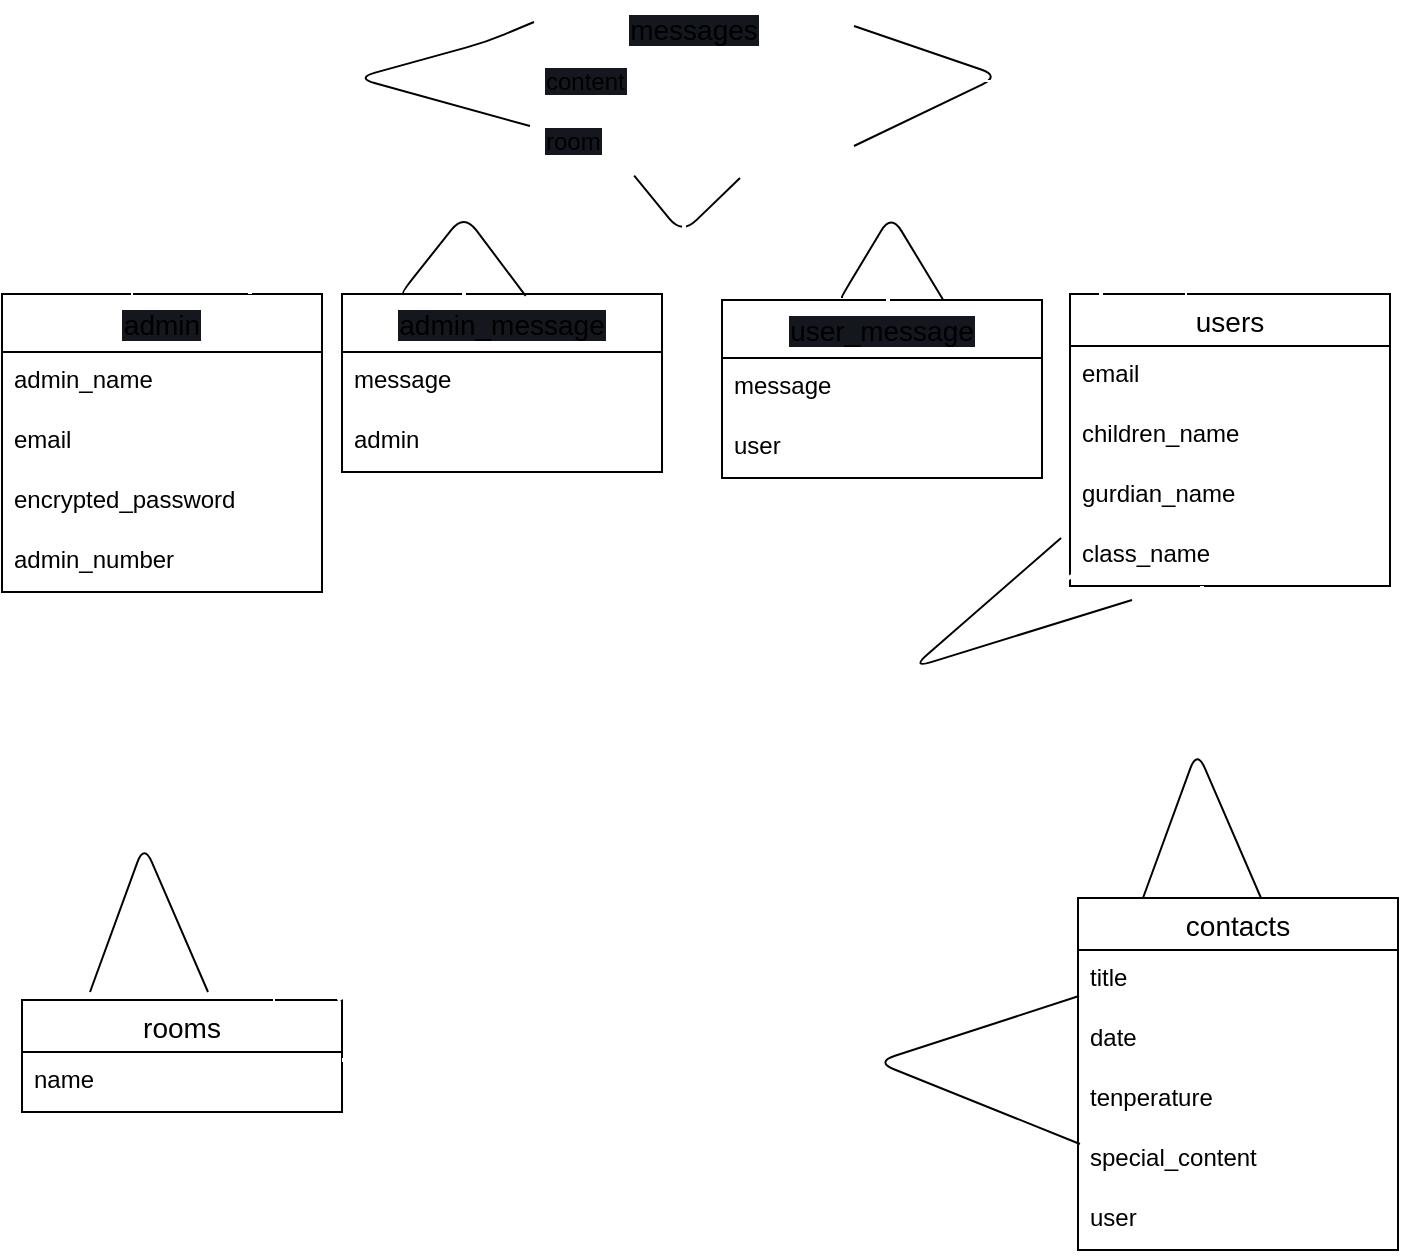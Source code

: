 <mxfile>
    <diagram id="0KjVXJa_P5sxPY5EKnft" name="ページ1">
        <mxGraphModel dx="794" dy="580" grid="0" gridSize="10" guides="1" tooltips="1" connect="1" arrows="1" fold="1" page="1" pageScale="1" pageWidth="827" pageHeight="1169" background="none" math="0" shadow="0">
            <root>
                <mxCell id="0"/>
                <mxCell id="1" parent="0"/>
                <mxCell id="n4j3y6uDZaaWSx5pnTUR-1" value="admin" style="swimlane;fontStyle=0;childLayout=stackLayout;horizontal=1;startSize=29;horizontalStack=0;resizeParent=1;resizeParentMax=0;resizeLast=0;collapsible=1;marginBottom=0;align=center;fontSize=14;labelBackgroundColor=#15171e;" parent="1" vertex="1">
                    <mxGeometry x="47" y="343" width="160" height="149" as="geometry">
                        <mxRectangle x="118" y="330" width="57" height="29" as="alternateBounds"/>
                    </mxGeometry>
                </mxCell>
                <mxCell id="n4j3y6uDZaaWSx5pnTUR-2" value="admin_name" style="text;strokeColor=none;fillColor=none;spacingLeft=4;spacingRight=4;overflow=hidden;rotatable=0;points=[[0,0.5],[1,0.5]];portConstraint=eastwest;fontSize=12;" parent="n4j3y6uDZaaWSx5pnTUR-1" vertex="1">
                    <mxGeometry y="29" width="160" height="30" as="geometry"/>
                </mxCell>
                <mxCell id="n4j3y6uDZaaWSx5pnTUR-3" value="email" style="text;strokeColor=none;fillColor=none;spacingLeft=4;spacingRight=4;overflow=hidden;rotatable=0;points=[[0,0.5],[1,0.5]];portConstraint=eastwest;fontSize=12;" parent="n4j3y6uDZaaWSx5pnTUR-1" vertex="1">
                    <mxGeometry y="59" width="160" height="30" as="geometry"/>
                </mxCell>
                <mxCell id="n4j3y6uDZaaWSx5pnTUR-5" value="encrypted_password" style="text;strokeColor=none;fillColor=none;spacingLeft=4;spacingRight=4;overflow=hidden;rotatable=0;points=[[0,0.5],[1,0.5]];portConstraint=eastwest;fontSize=12;" parent="n4j3y6uDZaaWSx5pnTUR-1" vertex="1">
                    <mxGeometry y="89" width="160" height="30" as="geometry"/>
                </mxCell>
                <mxCell id="n4j3y6uDZaaWSx5pnTUR-4" value="admin_number" style="text;strokeColor=none;fillColor=none;spacingLeft=4;spacingRight=4;overflow=hidden;rotatable=0;points=[[0,0.5],[1,0.5]];portConstraint=eastwest;fontSize=12;" parent="n4j3y6uDZaaWSx5pnTUR-1" vertex="1">
                    <mxGeometry y="119" width="160" height="30" as="geometry"/>
                </mxCell>
                <mxCell id="n4j3y6uDZaaWSx5pnTUR-6" value="users" style="swimlane;fontStyle=0;childLayout=stackLayout;horizontal=1;startSize=26;horizontalStack=0;resizeParent=1;resizeParentMax=0;resizeLast=0;collapsible=1;marginBottom=0;align=center;fontSize=14;labelBackgroundColor=none;" parent="1" vertex="1">
                    <mxGeometry x="581" y="343" width="160" height="146" as="geometry"/>
                </mxCell>
                <mxCell id="n4j3y6uDZaaWSx5pnTUR-7" value="email" style="text;strokeColor=none;fillColor=none;spacingLeft=4;spacingRight=4;overflow=hidden;rotatable=0;points=[[0,0.5],[1,0.5]];portConstraint=eastwest;fontSize=12;labelBackgroundColor=none;" parent="n4j3y6uDZaaWSx5pnTUR-6" vertex="1">
                    <mxGeometry y="26" width="160" height="30" as="geometry"/>
                </mxCell>
                <mxCell id="n4j3y6uDZaaWSx5pnTUR-8" value="children_name" style="text;strokeColor=none;fillColor=none;spacingLeft=4;spacingRight=4;overflow=hidden;rotatable=0;points=[[0,0.5],[1,0.5]];portConstraint=eastwest;fontSize=12;labelBackgroundColor=none;" parent="n4j3y6uDZaaWSx5pnTUR-6" vertex="1">
                    <mxGeometry y="56" width="160" height="30" as="geometry"/>
                </mxCell>
                <mxCell id="n4j3y6uDZaaWSx5pnTUR-9" value="gurdian_name" style="text;strokeColor=none;fillColor=none;spacingLeft=4;spacingRight=4;overflow=hidden;rotatable=0;points=[[0,0.5],[1,0.5]];portConstraint=eastwest;fontSize=12;labelBackgroundColor=none;" parent="n4j3y6uDZaaWSx5pnTUR-6" vertex="1">
                    <mxGeometry y="86" width="160" height="30" as="geometry"/>
                </mxCell>
                <mxCell id="n4j3y6uDZaaWSx5pnTUR-11" value="class_name" style="text;strokeColor=none;fillColor=none;spacingLeft=4;spacingRight=4;overflow=hidden;rotatable=0;points=[[0,0.5],[1,0.5]];portConstraint=eastwest;fontSize=12;labelBackgroundColor=none;" parent="n4j3y6uDZaaWSx5pnTUR-6" vertex="1">
                    <mxGeometry y="116" width="160" height="30" as="geometry"/>
                </mxCell>
                <mxCell id="n4j3y6uDZaaWSx5pnTUR-12" value="contacts" style="swimlane;fontStyle=0;childLayout=stackLayout;horizontal=1;startSize=26;horizontalStack=0;resizeParent=1;resizeParentMax=0;resizeLast=0;collapsible=1;marginBottom=0;align=center;fontSize=14;labelBackgroundColor=none;" parent="1" vertex="1">
                    <mxGeometry x="585" y="645" width="160" height="176" as="geometry"/>
                </mxCell>
                <mxCell id="n4j3y6uDZaaWSx5pnTUR-13" value="title" style="text;strokeColor=none;fillColor=none;spacingLeft=4;spacingRight=4;overflow=hidden;rotatable=0;points=[[0,0.5],[1,0.5]];portConstraint=eastwest;fontSize=12;labelBackgroundColor=none;" parent="n4j3y6uDZaaWSx5pnTUR-12" vertex="1">
                    <mxGeometry y="26" width="160" height="30" as="geometry"/>
                </mxCell>
                <mxCell id="n4j3y6uDZaaWSx5pnTUR-14" value="date" style="text;strokeColor=none;fillColor=none;spacingLeft=4;spacingRight=4;overflow=hidden;rotatable=0;points=[[0,0.5],[1,0.5]];portConstraint=eastwest;fontSize=12;labelBackgroundColor=none;" parent="n4j3y6uDZaaWSx5pnTUR-12" vertex="1">
                    <mxGeometry y="56" width="160" height="30" as="geometry"/>
                </mxCell>
                <mxCell id="n4j3y6uDZaaWSx5pnTUR-16" value="tenperature" style="text;strokeColor=none;fillColor=none;spacingLeft=4;spacingRight=4;overflow=hidden;rotatable=0;points=[[0,0.5],[1,0.5]];portConstraint=eastwest;fontSize=12;labelBackgroundColor=none;" parent="n4j3y6uDZaaWSx5pnTUR-12" vertex="1">
                    <mxGeometry y="86" width="160" height="30" as="geometry"/>
                </mxCell>
                <mxCell id="n4j3y6uDZaaWSx5pnTUR-15" value="special_content" style="text;strokeColor=none;fillColor=none;spacingLeft=4;spacingRight=4;overflow=hidden;rotatable=0;points=[[0,0.5],[1,0.5]];portConstraint=eastwest;fontSize=12;labelBackgroundColor=none;" parent="n4j3y6uDZaaWSx5pnTUR-12" vertex="1">
                    <mxGeometry y="116" width="160" height="30" as="geometry"/>
                </mxCell>
                <mxCell id="n4j3y6uDZaaWSx5pnTUR-17" value="user" style="text;strokeColor=none;fillColor=none;spacingLeft=4;spacingRight=4;overflow=hidden;rotatable=0;points=[[0,0.5],[1,0.5]];portConstraint=eastwest;fontSize=12;labelBackgroundColor=none;" parent="n4j3y6uDZaaWSx5pnTUR-12" vertex="1">
                    <mxGeometry y="146" width="160" height="30" as="geometry"/>
                </mxCell>
                <mxCell id="n4j3y6uDZaaWSx5pnTUR-19" value="rooms" style="swimlane;fontStyle=0;childLayout=stackLayout;horizontal=1;startSize=26;horizontalStack=0;resizeParent=1;resizeParentMax=0;resizeLast=0;collapsible=1;marginBottom=0;align=center;fontSize=14;labelBackgroundColor=none;" parent="1" vertex="1">
                    <mxGeometry x="57" y="696" width="160" height="56" as="geometry"/>
                </mxCell>
                <mxCell id="n4j3y6uDZaaWSx5pnTUR-20" value="name" style="text;strokeColor=none;fillColor=none;spacingLeft=4;spacingRight=4;overflow=hidden;rotatable=0;points=[[0,0.5],[1,0.5]];portConstraint=eastwest;fontSize=12;labelBackgroundColor=none;" parent="n4j3y6uDZaaWSx5pnTUR-19" vertex="1">
                    <mxGeometry y="26" width="160" height="30" as="geometry"/>
                </mxCell>
                <mxCell id="n4j3y6uDZaaWSx5pnTUR-43" value="messages" style="swimlane;fontStyle=0;childLayout=stackLayout;horizontal=1;startSize=26;horizontalStack=0;resizeParent=1;resizeParentMax=0;resizeLast=0;collapsible=1;marginBottom=0;align=center;fontSize=14;labelBackgroundColor=#15171e;strokeColor=#FFFFFF;" parent="1" vertex="1">
                    <mxGeometry x="313" y="197" width="160" height="86" as="geometry"/>
                </mxCell>
                <mxCell id="n4j3y6uDZaaWSx5pnTUR-44" value="content" style="text;strokeColor=none;fillColor=none;spacingLeft=4;spacingRight=4;overflow=hidden;rotatable=0;points=[[0,0.5],[1,0.5]];portConstraint=eastwest;fontSize=12;labelBackgroundColor=#15171e;" parent="n4j3y6uDZaaWSx5pnTUR-43" vertex="1">
                    <mxGeometry y="26" width="160" height="30" as="geometry"/>
                </mxCell>
                <mxCell id="n4j3y6uDZaaWSx5pnTUR-45" value="room" style="text;strokeColor=none;fillColor=none;spacingLeft=4;spacingRight=4;overflow=hidden;rotatable=0;points=[[0,0.5],[1,0.5]];portConstraint=eastwest;fontSize=12;labelBackgroundColor=#15171e;" parent="n4j3y6uDZaaWSx5pnTUR-43" vertex="1">
                    <mxGeometry y="56" width="160" height="30" as="geometry"/>
                </mxCell>
                <mxCell id="n4j3y6uDZaaWSx5pnTUR-69" value="" style="endArrow=none;html=1;strokeColor=default;exitX=1;exitY=0.5;exitDx=0;exitDy=0;entryX=1;entryY=0.5;entryDx=0;entryDy=0;" parent="n4j3y6uDZaaWSx5pnTUR-43" edge="1">
                    <mxGeometry width="50" height="50" relative="1" as="geometry">
                        <mxPoint x="160" y="72" as="sourcePoint"/>
                        <mxPoint x="160" y="12" as="targetPoint"/>
                        <Array as="points">
                            <mxPoint x="233" y="37"/>
                        </Array>
                    </mxGeometry>
                </mxCell>
                <mxCell id="n4j3y6uDZaaWSx5pnTUR-86" value="" style="endArrow=none;html=1;strokeColor=default;exitX=0.313;exitY=1.028;exitDx=0;exitDy=0;exitPerimeter=0;" parent="n4j3y6uDZaaWSx5pnTUR-43" source="n4j3y6uDZaaWSx5pnTUR-45" edge="1">
                    <mxGeometry width="50" height="50" relative="1" as="geometry">
                        <mxPoint x="24.96" y="89" as="sourcePoint"/>
                        <mxPoint x="103" y="88" as="targetPoint"/>
                        <Array as="points">
                            <mxPoint x="74" y="116"/>
                        </Array>
                    </mxGeometry>
                </mxCell>
                <mxCell id="n4j3y6uDZaaWSx5pnTUR-61" value="" style="shape=partialRectangle;whiteSpace=wrap;html=1;bottom=0;right=0;fillColor=none;labelBackgroundColor=#15171e;strokeColor=#FFFFFF;" parent="1" vertex="1">
                    <mxGeometry x="112" y="236" width="199" height="108" as="geometry"/>
                </mxCell>
                <mxCell id="n4j3y6uDZaaWSx5pnTUR-62" value="" style="line;strokeWidth=4;html=1;perimeter=backbonePerimeter;points=[];outlineConnect=0;labelBackgroundColor=#15171e;strokeColor=#FFFFFF;" parent="1" vertex="1">
                    <mxGeometry x="97" y="311" width="46" height="10" as="geometry"/>
                </mxCell>
                <mxCell id="n4j3y6uDZaaWSx5pnTUR-65" value="" style="endArrow=none;html=1;strokeColor=default;exitX=1;exitY=0.5;exitDx=0;exitDy=0;entryX=0;entryY=0.5;entryDx=0;entryDy=0;" parent="1" edge="1">
                    <mxGeometry width="50" height="50" relative="1" as="geometry">
                        <mxPoint x="311" y="259" as="sourcePoint"/>
                        <mxPoint x="313" y="207" as="targetPoint"/>
                        <Array as="points">
                            <mxPoint x="224" y="235"/>
                            <mxPoint x="289" y="217"/>
                        </Array>
                    </mxGeometry>
                </mxCell>
                <mxCell id="n4j3y6uDZaaWSx5pnTUR-66" value="" style="shape=partialRectangle;whiteSpace=wrap;html=1;bottom=0;right=0;fillColor=none;labelBackgroundColor=#15171e;strokeColor=#FFFFFF;rotation=90;" parent="1" vertex="1">
                    <mxGeometry x="504" y="208.5" width="107" height="163" as="geometry"/>
                </mxCell>
                <mxCell id="n4j3y6uDZaaWSx5pnTUR-67" value="" style="line;strokeWidth=4;html=1;perimeter=backbonePerimeter;points=[];outlineConnect=0;labelBackgroundColor=#15171e;strokeColor=#FFFFFF;" parent="1" vertex="1">
                    <mxGeometry x="621" y="308" width="46" height="10" as="geometry"/>
                </mxCell>
                <mxCell id="n4j3y6uDZaaWSx5pnTUR-70" value="" style="line;strokeWidth=2;direction=south;html=1;labelBackgroundColor=#15171e;strokeColor=#FFFFFF;" parent="1" vertex="1">
                    <mxGeometry x="113" y="495" width="10" height="197" as="geometry"/>
                </mxCell>
                <mxCell id="n4j3y6uDZaaWSx5pnTUR-71" value="" style="line;strokeWidth=4;html=1;perimeter=backbonePerimeter;points=[];outlineConnect=0;labelBackgroundColor=#15171e;strokeColor=#FFFFFF;" parent="1" vertex="1">
                    <mxGeometry x="91" y="517" width="46" height="10" as="geometry"/>
                </mxCell>
                <mxCell id="n4j3y6uDZaaWSx5pnTUR-72" value="" style="endArrow=none;html=1;strokeColor=default;" parent="1" edge="1">
                    <mxGeometry width="50" height="50" relative="1" as="geometry">
                        <mxPoint x="91" y="692" as="sourcePoint"/>
                        <mxPoint x="150" y="692" as="targetPoint"/>
                        <Array as="points">
                            <mxPoint x="118" y="618"/>
                        </Array>
                    </mxGeometry>
                </mxCell>
                <mxCell id="n4j3y6uDZaaWSx5pnTUR-73" value="" style="line;strokeWidth=2;html=1;labelBackgroundColor=#15171e;strokeColor=#FFFFFF;" parent="1" vertex="1">
                    <mxGeometry x="217" y="721" width="365" height="10" as="geometry"/>
                </mxCell>
                <mxCell id="n4j3y6uDZaaWSx5pnTUR-74" value="" style="line;strokeWidth=2;direction=south;html=1;labelBackgroundColor=#15171e;strokeColor=#FFFFFF;" parent="1" vertex="1">
                    <mxGeometry x="247" y="700.5" width="10" height="47" as="geometry"/>
                </mxCell>
                <mxCell id="n4j3y6uDZaaWSx5pnTUR-76" value="" style="endArrow=none;html=1;strokeColor=default;exitX=0.006;exitY=0.233;exitDx=0;exitDy=0;exitPerimeter=0;" parent="1" source="n4j3y6uDZaaWSx5pnTUR-15" edge="1">
                    <mxGeometry width="50" height="50" relative="1" as="geometry">
                        <mxPoint x="535.5" y="744" as="sourcePoint"/>
                        <mxPoint x="585.5" y="694" as="targetPoint"/>
                        <Array as="points">
                            <mxPoint x="484" y="727"/>
                        </Array>
                    </mxGeometry>
                </mxCell>
                <mxCell id="n4j3y6uDZaaWSx5pnTUR-77" value="" style="line;strokeWidth=2;html=1;labelBackgroundColor=#15171e;strokeColor=#FFFFFF;rotation=-30;" parent="1" vertex="1">
                    <mxGeometry x="186.29" y="584.91" width="424.35" height="10" as="geometry"/>
                </mxCell>
                <mxCell id="n4j3y6uDZaaWSx5pnTUR-78" value="" style="line;strokeWidth=2;html=1;labelBackgroundColor=#15171e;strokeColor=#FFFFFF;rotation=60;" parent="1" vertex="1">
                    <mxGeometry x="250" y="647" width="64" height="10" as="geometry"/>
                </mxCell>
                <mxCell id="n4j3y6uDZaaWSx5pnTUR-80" value="" style="line;strokeWidth=2;direction=south;html=1;labelBackgroundColor=#15171e;strokeColor=#FFFFFF;" parent="1" vertex="1">
                    <mxGeometry x="642" y="489" width="10" height="153" as="geometry"/>
                </mxCell>
                <mxCell id="n4j3y6uDZaaWSx5pnTUR-81" value="" style="line;strokeWidth=4;html=1;perimeter=backbonePerimeter;points=[];outlineConnect=0;labelBackgroundColor=#15171e;strokeColor=#FFFFFF;" parent="1" vertex="1">
                    <mxGeometry x="619" y="505" width="46" height="10" as="geometry"/>
                </mxCell>
                <mxCell id="n4j3y6uDZaaWSx5pnTUR-82" value="" style="endArrow=none;html=1;strokeColor=default;" parent="1" edge="1">
                    <mxGeometry width="50" height="50" relative="1" as="geometry">
                        <mxPoint x="617.5" y="645" as="sourcePoint"/>
                        <mxPoint x="676.5" y="645" as="targetPoint"/>
                        <Array as="points">
                            <mxPoint x="644.5" y="571"/>
                        </Array>
                    </mxGeometry>
                </mxCell>
                <mxCell id="n4j3y6uDZaaWSx5pnTUR-83" value="" style="shape=partialRectangle;whiteSpace=wrap;html=1;bottom=0;right=0;fillColor=none;labelBackgroundColor=#15171e;strokeColor=#FFFFFF;" parent="1" vertex="1">
                    <mxGeometry x="183" y="536" width="205" height="160" as="geometry"/>
                </mxCell>
                <mxCell id="n4j3y6uDZaaWSx5pnTUR-84" value="" style="line;strokeWidth=2;direction=south;html=1;labelBackgroundColor=#15171e;strokeColor=#FFFFFF;" parent="1" vertex="1">
                    <mxGeometry x="383" y="290" width="10" height="246" as="geometry"/>
                </mxCell>
                <mxCell id="n4j3y6uDZaaWSx5pnTUR-85" value="" style="line;strokeWidth=4;html=1;perimeter=backbonePerimeter;points=[];outlineConnect=0;labelBackgroundColor=#15171e;strokeColor=#FFFFFF;" parent="1" vertex="1">
                    <mxGeometry x="157" y="592" width="46" height="10" as="geometry"/>
                </mxCell>
                <mxCell id="hDnne58tZFWrFsi8F65w-3" value="" style="endArrow=none;html=1;strokeColor=default;fontSize=19;fontColor=#FFFFFF;exitX=-0.028;exitY=1.2;exitDx=0;exitDy=0;exitPerimeter=0;" parent="1" source="n4j3y6uDZaaWSx5pnTUR-9" edge="1">
                    <mxGeometry width="50" height="50" relative="1" as="geometry">
                        <mxPoint x="551" y="458" as="sourcePoint"/>
                        <mxPoint x="612" y="496" as="targetPoint"/>
                        <Array as="points">
                            <mxPoint x="502" y="530"/>
                        </Array>
                    </mxGeometry>
                </mxCell>
                <mxCell id="3" value="admin_message" style="swimlane;fontStyle=0;childLayout=stackLayout;horizontal=1;startSize=29;horizontalStack=0;resizeParent=1;resizeParentMax=0;resizeLast=0;collapsible=1;marginBottom=0;align=center;fontSize=14;labelBackgroundColor=#15171e;" vertex="1" parent="1">
                    <mxGeometry x="217" y="343" width="160" height="89" as="geometry">
                        <mxRectangle x="118" y="330" width="57" height="29" as="alternateBounds"/>
                    </mxGeometry>
                </mxCell>
                <mxCell id="4" value="message" style="text;strokeColor=none;fillColor=none;spacingLeft=4;spacingRight=4;overflow=hidden;rotatable=0;points=[[0,0.5],[1,0.5]];portConstraint=eastwest;fontSize=12;" vertex="1" parent="3">
                    <mxGeometry y="29" width="160" height="30" as="geometry"/>
                </mxCell>
                <mxCell id="5" value="admin" style="text;strokeColor=none;fillColor=none;spacingLeft=4;spacingRight=4;overflow=hidden;rotatable=0;points=[[0,0.5],[1,0.5]];portConstraint=eastwest;fontSize=12;" vertex="1" parent="3">
                    <mxGeometry y="59" width="160" height="30" as="geometry"/>
                </mxCell>
                <mxCell id="8" value="user_message" style="swimlane;fontStyle=0;childLayout=stackLayout;horizontal=1;startSize=29;horizontalStack=0;resizeParent=1;resizeParentMax=0;resizeLast=0;collapsible=1;marginBottom=0;align=center;fontSize=14;labelBackgroundColor=#15171e;" vertex="1" parent="1">
                    <mxGeometry x="407" y="346" width="160" height="89" as="geometry">
                        <mxRectangle x="118" y="330" width="57" height="29" as="alternateBounds"/>
                    </mxGeometry>
                </mxCell>
                <mxCell id="9" value="message" style="text;strokeColor=none;fillColor=none;spacingLeft=4;spacingRight=4;overflow=hidden;rotatable=0;points=[[0,0.5],[1,0.5]];portConstraint=eastwest;fontSize=12;" vertex="1" parent="8">
                    <mxGeometry y="29" width="160" height="30" as="geometry"/>
                </mxCell>
                <mxCell id="10" value="user" style="text;strokeColor=none;fillColor=none;spacingLeft=4;spacingRight=4;overflow=hidden;rotatable=0;points=[[0,0.5],[1,0.5]];portConstraint=eastwest;fontSize=12;" vertex="1" parent="8">
                    <mxGeometry y="59" width="160" height="30" as="geometry"/>
                </mxCell>
                <mxCell id="11" value="" style="line;strokeWidth=2;direction=south;html=1;labelBackgroundColor=#15171e;strokeColor=#FFFFFF;" vertex="1" parent="1">
                    <mxGeometry x="273" y="304" width="10" height="40" as="geometry"/>
                </mxCell>
                <mxCell id="12" value="" style="line;strokeWidth=2;direction=south;html=1;labelBackgroundColor=#15171e;strokeColor=#FFFFFF;" vertex="1" parent="1">
                    <mxGeometry x="166" y="303" width="10" height="40" as="geometry"/>
                </mxCell>
                <mxCell id="13" value="" style="line;strokeWidth=2;direction=south;html=1;labelBackgroundColor=#15171e;strokeColor=#FFFFFF;rotation=90;" vertex="1" parent="1">
                    <mxGeometry x="220.4" y="251.25" width="10" height="107.5" as="geometry"/>
                </mxCell>
                <mxCell id="15" value="" style="line;strokeWidth=4;html=1;perimeter=backbonePerimeter;points=[];outlineConnect=0;labelBackgroundColor=#15171e;strokeColor=#FFFFFF;" vertex="1" parent="1">
                    <mxGeometry x="152" y="319" width="46" height="10" as="geometry"/>
                </mxCell>
                <mxCell id="16" value="" style="endArrow=none;html=1;strokeColor=default;exitX=0.989;exitY=0.999;exitDx=0;exitDy=0;exitPerimeter=0;entryX=0.195;entryY=0.003;entryDx=0;entryDy=0;entryPerimeter=0;" edge="1" parent="1" source="n4j3y6uDZaaWSx5pnTUR-61" target="3">
                    <mxGeometry width="50" height="50" relative="1" as="geometry">
                        <mxPoint x="313" y="407" as="sourcePoint"/>
                        <mxPoint x="224" y="343" as="targetPoint"/>
                        <Array as="points">
                            <mxPoint x="278" y="303"/>
                            <mxPoint x="247" y="342"/>
                        </Array>
                    </mxGeometry>
                </mxCell>
                <mxCell id="17" value="" style="line;strokeWidth=2;direction=south;html=1;labelBackgroundColor=#15171e;strokeColor=#FFFFFF;rotation=90;" vertex="1" parent="1">
                    <mxGeometry x="538" y="253.25" width="10" height="107.5" as="geometry"/>
                </mxCell>
                <mxCell id="18" value="" style="line;strokeWidth=2;direction=south;html=1;labelBackgroundColor=#15171e;strokeColor=#FFFFFF;" vertex="1" parent="1">
                    <mxGeometry x="485" y="307" width="10" height="40" as="geometry"/>
                </mxCell>
                <mxCell id="21" value="" style="line;strokeWidth=2;direction=south;html=1;labelBackgroundColor=#15171e;strokeColor=#FFFFFF;" vertex="1" parent="1">
                    <mxGeometry x="591" y="306" width="11" height="40" as="geometry"/>
                </mxCell>
                <mxCell id="22" value="" style="line;strokeWidth=4;html=1;perimeter=backbonePerimeter;points=[];outlineConnect=0;labelBackgroundColor=#15171e;strokeColor=#FFFFFF;" vertex="1" parent="1">
                    <mxGeometry x="575" y="319" width="46" height="10" as="geometry"/>
                </mxCell>
                <mxCell id="24" value="" style="endArrow=none;html=1;strokeColor=default;exitX=1.02;exitY=0.746;exitDx=0;exitDy=0;exitPerimeter=0;" edge="1" parent="1" source="n4j3y6uDZaaWSx5pnTUR-66">
                    <mxGeometry width="50" height="50" relative="1" as="geometry">
                        <mxPoint x="551" y="346" as="sourcePoint"/>
                        <mxPoint x="467" y="345" as="targetPoint"/>
                        <Array as="points">
                            <mxPoint x="491.6" y="303"/>
                            <mxPoint x="467" y="344"/>
                        </Array>
                    </mxGeometry>
                </mxCell>
                <mxCell id="25" value="" style="line;strokeWidth=2;direction=south;html=1;labelBackgroundColor=#15171e;strokeColor=#FFFFFF;" vertex="1" parent="1">
                    <mxGeometry x="342" y="283" width="10" height="59" as="geometry"/>
                </mxCell>
                <mxCell id="26" value="" style="line;strokeWidth=4;html=1;perimeter=backbonePerimeter;points=[];outlineConnect=0;labelBackgroundColor=#15171e;strokeColor=#FFFFFF;" vertex="1" parent="1">
                    <mxGeometry x="335.5" y="290" width="23" height="10" as="geometry"/>
                </mxCell>
                <mxCell id="27" value="" style="line;strokeWidth=4;html=1;perimeter=backbonePerimeter;points=[];outlineConnect=0;labelBackgroundColor=#15171e;strokeColor=#FFFFFF;" vertex="1" parent="1">
                    <mxGeometry x="335.5" y="322" width="23" height="10" as="geometry"/>
                </mxCell>
                <mxCell id="29" value="" style="line;strokeWidth=2;direction=south;html=1;labelBackgroundColor=#15171e;strokeColor=#FFFFFF;" vertex="1" parent="1">
                    <mxGeometry x="431.5" y="285.5" width="10" height="59" as="geometry"/>
                </mxCell>
                <mxCell id="30" value="" style="line;strokeWidth=4;html=1;perimeter=backbonePerimeter;points=[];outlineConnect=0;labelBackgroundColor=#15171e;strokeColor=#FFFFFF;" vertex="1" parent="1">
                    <mxGeometry x="425" y="292.5" width="23" height="10" as="geometry"/>
                </mxCell>
                <mxCell id="31" value="" style="line;strokeWidth=4;html=1;perimeter=backbonePerimeter;points=[];outlineConnect=0;labelBackgroundColor=#15171e;strokeColor=#FFFFFF;" vertex="1" parent="1">
                    <mxGeometry x="425" y="324.5" width="23" height="10" as="geometry"/>
                </mxCell>
            </root>
        </mxGraphModel>
    </diagram>
    <diagram id="EGIXLP0hyxXLQE8NL8Wy" name="ページ2">
        <mxGraphModel dx="715" dy="522" grid="0" gridSize="10" guides="1" tooltips="1" connect="1" arrows="1" fold="1" page="1" pageScale="1" pageWidth="827" pageHeight="1169" math="0" shadow="0">
            <root>
                <mxCell id="0"/>
                <mxCell id="1" parent="0"/>
                <mxCell id="xE9cMzHePD2Rr5IPFey0-1" value="ホーム画面" style="rounded=1;arcSize=10;whiteSpace=wrap;html=1;align=center;labelBackgroundColor=#15171e;strokeColor=#FFFFFF;" parent="1" vertex="1">
                    <mxGeometry x="111" y="519" width="100" height="40" as="geometry"/>
                </mxCell>
                <mxCell id="2JMPOprGLFgqJLx3oHai-3" value="管理者ログインページ" style="rounded=1;arcSize=10;whiteSpace=wrap;html=1;align=center;labelBackgroundColor=#15171e;strokeColor=#FFFFFF;" parent="1" vertex="1">
                    <mxGeometry x="282" y="527" width="171" height="40" as="geometry"/>
                </mxCell>
                <mxCell id="2JMPOprGLFgqJLx3oHai-4" value="ユーザー新規登録ページ" style="rounded=1;arcSize=10;whiteSpace=wrap;html=1;align=center;labelBackgroundColor=#15171e;strokeColor=#FFFFFF;" parent="1" vertex="1">
                    <mxGeometry x="282" y="608" width="176" height="40" as="geometry"/>
                </mxCell>
                <mxCell id="2JMPOprGLFgqJLx3oHai-5" value="ユーザーログインページ" style="rounded=1;arcSize=10;whiteSpace=wrap;html=1;align=center;labelBackgroundColor=#15171e;strokeColor=#FFFFFF;" parent="1" vertex="1">
                    <mxGeometry x="284" y="689" width="174" height="40" as="geometry"/>
                </mxCell>
                <mxCell id="2JMPOprGLFgqJLx3oHai-6" value="チャット作成画面" style="rounded=1;arcSize=10;whiteSpace=wrap;html=1;align=center;labelBackgroundColor=#15171e;strokeColor=#FFFFFF;" parent="1" vertex="1">
                    <mxGeometry x="282" y="767" width="182" height="40" as="geometry"/>
                </mxCell>
                <mxCell id="2JMPOprGLFgqJLx3oHai-7" value="チャットルーム一覧" style="rounded=1;arcSize=10;whiteSpace=wrap;html=1;align=center;labelBackgroundColor=#15171e;strokeColor=#FFFFFF;" parent="1" vertex="1">
                    <mxGeometry x="282" y="855" width="185" height="40" as="geometry"/>
                </mxCell>
                <mxCell id="2JMPOprGLFgqJLx3oHai-8" value="各チャット画面" style="rounded=1;arcSize=10;whiteSpace=wrap;html=1;align=center;labelBackgroundColor=#15171e;strokeColor=#FFFFFF;" parent="1" vertex="1">
                    <mxGeometry x="571" y="857" width="100" height="40" as="geometry"/>
                </mxCell>
                <mxCell id="2JMPOprGLFgqJLx3oHai-14" value="" style="shape=table;startSize=0;container=1;collapsible=1;childLayout=tableLayout;fixedRows=1;rowLines=0;fontStyle=1;align=center;resizeLast=1;strokeColor=none;fillColor=#66FFFF;collapsible=0;labelBackgroundColor=default;fontColor=default;" parent="1" vertex="1">
                    <mxGeometry x="171" y="351" width="180" height="44" as="geometry"/>
                </mxCell>
                <mxCell id="2JMPOprGLFgqJLx3oHai-15" value="" style="shape=tableRow;horizontal=0;startSize=0;swimlaneHead=0;swimlaneBody=0;fillColor=none;collapsible=0;dropTarget=0;points=[[0,0.5],[1,0.5]];portConstraint=eastwest;top=0;left=0;right=0;bottom=0;labelBackgroundColor=#15171e;strokeColor=#FFFFFF;" parent="2JMPOprGLFgqJLx3oHai-14" vertex="1">
                    <mxGeometry width="180" height="44" as="geometry"/>
                </mxCell>
                <mxCell id="2JMPOprGLFgqJLx3oHai-16" value="" style="shape=partialRectangle;connectable=0;fillColor=none;top=0;left=0;bottom=0;right=0;editable=1;overflow=hidden;labelBackgroundColor=#15171e;strokeColor=#FFFFFF;" parent="2JMPOprGLFgqJLx3oHai-15" vertex="1">
                    <mxGeometry width="30" height="44" as="geometry">
                        <mxRectangle width="30" height="44" as="alternateBounds"/>
                    </mxGeometry>
                </mxCell>
                <mxCell id="2JMPOprGLFgqJLx3oHai-17" value="ユーザー画面" style="shape=partialRectangle;connectable=0;fillColor=none;top=0;left=0;bottom=0;right=0;align=left;spacingLeft=6;overflow=hidden;labelBackgroundColor=#66FFFF;strokeColor=#FFFFFF;fontColor=#000000;fontStyle=1;fontSize=19;" parent="2JMPOprGLFgqJLx3oHai-15" vertex="1">
                    <mxGeometry x="30" width="150" height="44" as="geometry">
                        <mxRectangle width="150" height="44" as="alternateBounds"/>
                    </mxGeometry>
                </mxCell>
                <mxCell id="N2ai3qSH_AvkBO3p6yKj-2" value="" style="line;strokeWidth=2;direction=south;html=1;labelBackgroundColor=#66FFFF;strokeColor=#FFFFFF;fontSize=19;fontColor=#000000;fillColor=#66FFFF;" parent="1" vertex="1">
                    <mxGeometry x="241.5" y="546" width="10" height="336" as="geometry"/>
                </mxCell>
                <mxCell id="N2ai3qSH_AvkBO3p6yKj-3" value="" style="line;strokeWidth=2;html=1;labelBackgroundColor=#66FFFF;strokeColor=#FFFFFF;fontSize=19;fontColor=#000000;fillColor=#66FFFF;" parent="1" vertex="1">
                    <mxGeometry x="247" y="876" width="35" height="10" as="geometry"/>
                </mxCell>
                <mxCell id="N2ai3qSH_AvkBO3p6yKj-4" value="" style="line;strokeWidth=2;html=1;labelBackgroundColor=#66FFFF;strokeColor=#FFFFFF;fontSize=19;fontColor=#000000;fillColor=#66FFFF;" parent="1" vertex="1">
                    <mxGeometry x="247" y="785" width="35" height="10" as="geometry"/>
                </mxCell>
                <mxCell id="N2ai3qSH_AvkBO3p6yKj-5" value="" style="line;strokeWidth=2;html=1;labelBackgroundColor=#66FFFF;strokeColor=#FFFFFF;fontSize=19;fontColor=#000000;fillColor=#66FFFF;" parent="1" vertex="1">
                    <mxGeometry x="247" y="710" width="35" height="10" as="geometry"/>
                </mxCell>
                <mxCell id="N2ai3qSH_AvkBO3p6yKj-6" value="" style="line;strokeWidth=2;html=1;labelBackgroundColor=#66FFFF;strokeColor=#FFFFFF;fontSize=19;fontColor=#000000;fillColor=#66FFFF;" parent="1" vertex="1">
                    <mxGeometry x="247" y="626" width="35" height="10" as="geometry"/>
                </mxCell>
                <mxCell id="N2ai3qSH_AvkBO3p6yKj-7" value="" style="line;strokeWidth=2;html=1;labelBackgroundColor=#66FFFF;strokeColor=#FFFFFF;fontSize=19;fontColor=#000000;fillColor=#66FFFF;" parent="1" vertex="1">
                    <mxGeometry x="213" y="542" width="69" height="10" as="geometry"/>
                </mxCell>
                <mxCell id="N2ai3qSH_AvkBO3p6yKj-9" value="" style="line;strokeWidth=2;html=1;labelBackgroundColor=#66FFFF;strokeColor=#FFFFFF;fontSize=19;fontColor=#000000;fillColor=#66FFFF;" parent="1" vertex="1">
                    <mxGeometry x="467" y="870" width="104" height="10" as="geometry"/>
                </mxCell>
            </root>
        </mxGraphModel>
    </diagram>
    <diagram name="ページ３" id="BrEA2q6b2GAOsI88DP8M">
        <mxGraphModel dx="715" dy="522" grid="0" gridSize="10" guides="1" tooltips="1" connect="1" arrows="1" fold="1" page="1" pageScale="1" pageWidth="827" pageHeight="1169" math="0" shadow="0">
            <root>
                <mxCell id="4MHLuctMkJhDraGOXIpa-0"/>
                <mxCell id="4MHLuctMkJhDraGOXIpa-1" parent="4MHLuctMkJhDraGOXIpa-0"/>
                <mxCell id="4MHLuctMkJhDraGOXIpa-2" value="一覧表示" style="rounded=1;arcSize=10;whiteSpace=wrap;html=1;align=center;labelBackgroundColor=#15171e;strokeColor=#FFFFFF;" parent="4MHLuctMkJhDraGOXIpa-1" vertex="1">
                    <mxGeometry x="63" y="173" width="100" height="40" as="geometry"/>
                </mxCell>
                <mxCell id="4MHLuctMkJhDraGOXIpa-3" value="管理者新規登録ページ" style="rounded=1;arcSize=10;whiteSpace=wrap;html=1;align=center;labelBackgroundColor=#15171e;strokeColor=#FFFFFF;" parent="4MHLuctMkJhDraGOXIpa-1" vertex="1">
                    <mxGeometry x="264" y="169" width="176" height="40" as="geometry"/>
                </mxCell>
                <mxCell id="4MHLuctMkJhDraGOXIpa-4" value="管理者ログインページ" style="rounded=1;arcSize=10;whiteSpace=wrap;html=1;align=center;labelBackgroundColor=#15171e;strokeColor=#FFFFFF;" parent="4MHLuctMkJhDraGOXIpa-1" vertex="1">
                    <mxGeometry x="262" y="251" width="171" height="40" as="geometry"/>
                </mxCell>
                <mxCell id="4MHLuctMkJhDraGOXIpa-7" value="新規チャット作成ページ" style="rounded=1;arcSize=10;whiteSpace=wrap;html=1;align=center;labelBackgroundColor=#15171e;strokeColor=#FFFFFF;" parent="4MHLuctMkJhDraGOXIpa-1" vertex="1">
                    <mxGeometry x="264" y="341" width="182" height="40" as="geometry"/>
                </mxCell>
                <mxCell id="4MHLuctMkJhDraGOXIpa-11" value="" style="shape=table;startSize=0;container=1;collapsible=1;childLayout=tableLayout;fixedRows=1;rowLines=0;fontStyle=1;align=center;resizeLast=1;strokeColor=none;fillColor=#66FFFF;collapsible=0;labelBackgroundColor=default;fontColor=default;" parent="4MHLuctMkJhDraGOXIpa-1" vertex="1">
                    <mxGeometry x="73" y="61" width="180" height="44" as="geometry"/>
                </mxCell>
                <mxCell id="4MHLuctMkJhDraGOXIpa-12" value="" style="shape=tableRow;horizontal=0;startSize=0;swimlaneHead=0;swimlaneBody=0;fillColor=none;collapsible=0;dropTarget=0;points=[[0,0.5],[1,0.5]];portConstraint=eastwest;top=0;left=0;right=0;bottom=0;labelBackgroundColor=#15171e;strokeColor=#FFFFFF;" parent="4MHLuctMkJhDraGOXIpa-11" vertex="1">
                    <mxGeometry width="180" height="44" as="geometry"/>
                </mxCell>
                <mxCell id="4MHLuctMkJhDraGOXIpa-13" value="" style="shape=partialRectangle;connectable=0;fillColor=none;top=0;left=0;bottom=0;right=0;editable=1;overflow=hidden;labelBackgroundColor=#15171e;strokeColor=#FFFFFF;" parent="4MHLuctMkJhDraGOXIpa-12" vertex="1">
                    <mxGeometry width="30" height="44" as="geometry">
                        <mxRectangle width="30" height="44" as="alternateBounds"/>
                    </mxGeometry>
                </mxCell>
                <mxCell id="4MHLuctMkJhDraGOXIpa-14" value="管理者画面" style="shape=partialRectangle;connectable=0;fillColor=none;top=0;left=0;bottom=0;right=0;align=left;spacingLeft=6;overflow=hidden;labelBackgroundColor=#66FFFF;strokeColor=#FFFFFF;fontColor=#000000;fontStyle=1;fontSize=19;" parent="4MHLuctMkJhDraGOXIpa-12" vertex="1">
                    <mxGeometry x="30" width="150" height="44" as="geometry">
                        <mxRectangle width="150" height="44" as="alternateBounds"/>
                    </mxGeometry>
                </mxCell>
                <mxCell id="jUr3q6sIjPKdnIPIXseY-1" value="チャット一覧ページ" style="rounded=1;arcSize=10;whiteSpace=wrap;html=1;align=center;labelBackgroundColor=#15171e;strokeColor=#FFFFFF;" parent="4MHLuctMkJhDraGOXIpa-1" vertex="1">
                    <mxGeometry x="262" y="427" width="184" height="40" as="geometry"/>
                </mxCell>
                <mxCell id="jUr3q6sIjPKdnIPIXseY-3" value="" style="line;strokeWidth=4;html=1;perimeter=backbonePerimeter;points=[];outlineConnect=0;labelBackgroundColor=#66FFFF;strokeColor=#FFFFFF;fontSize=19;fontColor=#000000;fillColor=#66FFFF;" parent="4MHLuctMkJhDraGOXIpa-1" vertex="1">
                    <mxGeometry x="163" y="188" width="101" height="10" as="geometry"/>
                </mxCell>
                <mxCell id="jUr3q6sIjPKdnIPIXseY-4" value="" style="line;strokeWidth=2;direction=south;html=1;labelBackgroundColor=#66FFFF;strokeColor=#FFFFFF;fontSize=19;fontColor=#000000;fillColor=#66FFFF;" parent="4MHLuctMkJhDraGOXIpa-1" vertex="1">
                    <mxGeometry x="202" y="191" width="10" height="346" as="geometry"/>
                </mxCell>
                <mxCell id="jUr3q6sIjPKdnIPIXseY-5" value="" style="line;strokeWidth=2;html=1;labelBackgroundColor=#66FFFF;strokeColor=#FFFFFF;fontSize=19;fontColor=#000000;fillColor=#66FFFF;" parent="4MHLuctMkJhDraGOXIpa-1" vertex="1">
                    <mxGeometry x="206" y="444" width="56" height="10" as="geometry"/>
                </mxCell>
                <mxCell id="jUr3q6sIjPKdnIPIXseY-6" value="" style="line;strokeWidth=2;html=1;labelBackgroundColor=#66FFFF;strokeColor=#FFFFFF;fontSize=19;fontColor=#000000;fillColor=#66FFFF;" parent="4MHLuctMkJhDraGOXIpa-1" vertex="1">
                    <mxGeometry x="208" y="356" width="56" height="10" as="geometry"/>
                </mxCell>
                <mxCell id="jUr3q6sIjPKdnIPIXseY-7" value="" style="line;strokeWidth=2;html=1;labelBackgroundColor=#66FFFF;strokeColor=#FFFFFF;fontSize=19;fontColor=#000000;fillColor=#66FFFF;" parent="4MHLuctMkJhDraGOXIpa-1" vertex="1">
                    <mxGeometry x="206" y="272" width="56" height="10" as="geometry"/>
                </mxCell>
                <mxCell id="4VUd_ZkeTZGsrLS7JgbU-4" value="" style="edgeStyle=none;html=1;strokeColor=default;fontSize=19;fontColor=#FFFFFF;endArrow=none;endFill=0;" parent="4MHLuctMkJhDraGOXIpa-1" source="4VUd_ZkeTZGsrLS7JgbU-0" target="4VUd_ZkeTZGsrLS7JgbU-1" edge="1">
                    <mxGeometry relative="1" as="geometry"/>
                </mxCell>
                <mxCell id="4VUd_ZkeTZGsrLS7JgbU-11" value="" style="edgeStyle=none;html=1;strokeColor=default;fontSize=19;fontColor=#FFFFFF;endArrow=none;endFill=0;" parent="4MHLuctMkJhDraGOXIpa-1" source="4VUd_ZkeTZGsrLS7JgbU-0" target="4VUd_ZkeTZGsrLS7JgbU-1" edge="1">
                    <mxGeometry relative="1" as="geometry"/>
                </mxCell>
                <mxCell id="4VUd_ZkeTZGsrLS7JgbU-0" value="お知らせ投稿ページ" style="rounded=1;arcSize=10;whiteSpace=wrap;html=1;align=center;labelBackgroundColor=#15171e;strokeColor=#FFFFFF;" parent="4MHLuctMkJhDraGOXIpa-1" vertex="1">
                    <mxGeometry x="264" y="508" width="184" height="40" as="geometry"/>
                </mxCell>
                <mxCell id="4VUd_ZkeTZGsrLS7JgbU-1" value="" style="line;strokeWidth=2;html=1;labelBackgroundColor=#66FFFF;strokeColor=#FFFFFF;fontSize=19;fontColor=#000000;fillColor=#66FFFF;" parent="4MHLuctMkJhDraGOXIpa-1" vertex="1">
                    <mxGeometry x="208" y="529" width="56" height="10" as="geometry"/>
                </mxCell>
                <mxCell id="4VUd_ZkeTZGsrLS7JgbU-2" value="削除ページ" style="rounded=1;arcSize=10;whiteSpace=wrap;html=1;align=center;labelBackgroundColor=#15171e;strokeColor=#FFFFFF;" parent="4MHLuctMkJhDraGOXIpa-1" vertex="1">
                    <mxGeometry x="556" y="548" width="114" height="40" as="geometry"/>
                </mxCell>
                <mxCell id="4VUd_ZkeTZGsrLS7JgbU-3" value="編集ページ" style="rounded=1;arcSize=10;whiteSpace=wrap;html=1;align=center;labelBackgroundColor=#15171e;strokeColor=#FFFFFF;" parent="4MHLuctMkJhDraGOXIpa-1" vertex="1">
                    <mxGeometry x="556" y="467" width="115" height="40" as="geometry"/>
                </mxCell>
                <mxCell id="4VUd_ZkeTZGsrLS7JgbU-5" value="" style="line;strokeWidth=2;html=1;labelBackgroundColor=#66FFFF;strokeColor=#FFFFFF;fontSize=19;fontColor=#000000;fillColor=#66FFFF;rotation=90;" parent="4MHLuctMkJhDraGOXIpa-1" vertex="1">
                    <mxGeometry x="429" y="527" width="85.5" height="10" as="geometry"/>
                </mxCell>
                <mxCell id="4VUd_ZkeTZGsrLS7JgbU-6" value="" style="line;strokeWidth=2;html=1;labelBackgroundColor=#66FFFF;strokeColor=#FFFFFF;fontSize=19;fontColor=#000000;fillColor=#66FFFF;" parent="4MHLuctMkJhDraGOXIpa-1" vertex="1">
                    <mxGeometry x="448" y="523" width="20" height="10" as="geometry"/>
                </mxCell>
                <mxCell id="4VUd_ZkeTZGsrLS7JgbU-12" value="" style="line;strokeWidth=2;html=1;labelBackgroundColor=#66FFFF;strokeColor=#FFFFFF;fontSize=19;fontColor=#000000;fillColor=#66FFFF;" parent="4MHLuctMkJhDraGOXIpa-1" vertex="1">
                    <mxGeometry x="471" y="486" width="85" height="10" as="geometry"/>
                </mxCell>
                <mxCell id="4VUd_ZkeTZGsrLS7JgbU-13" value="" style="line;strokeWidth=2;html=1;labelBackgroundColor=#66FFFF;strokeColor=#FFFFFF;fontSize=19;fontColor=#000000;fillColor=#66FFFF;" parent="4MHLuctMkJhDraGOXIpa-1" vertex="1">
                    <mxGeometry x="471" y="568" width="85" height="10" as="geometry"/>
                </mxCell>
            </root>
        </mxGraphModel>
    </diagram>
</mxfile>